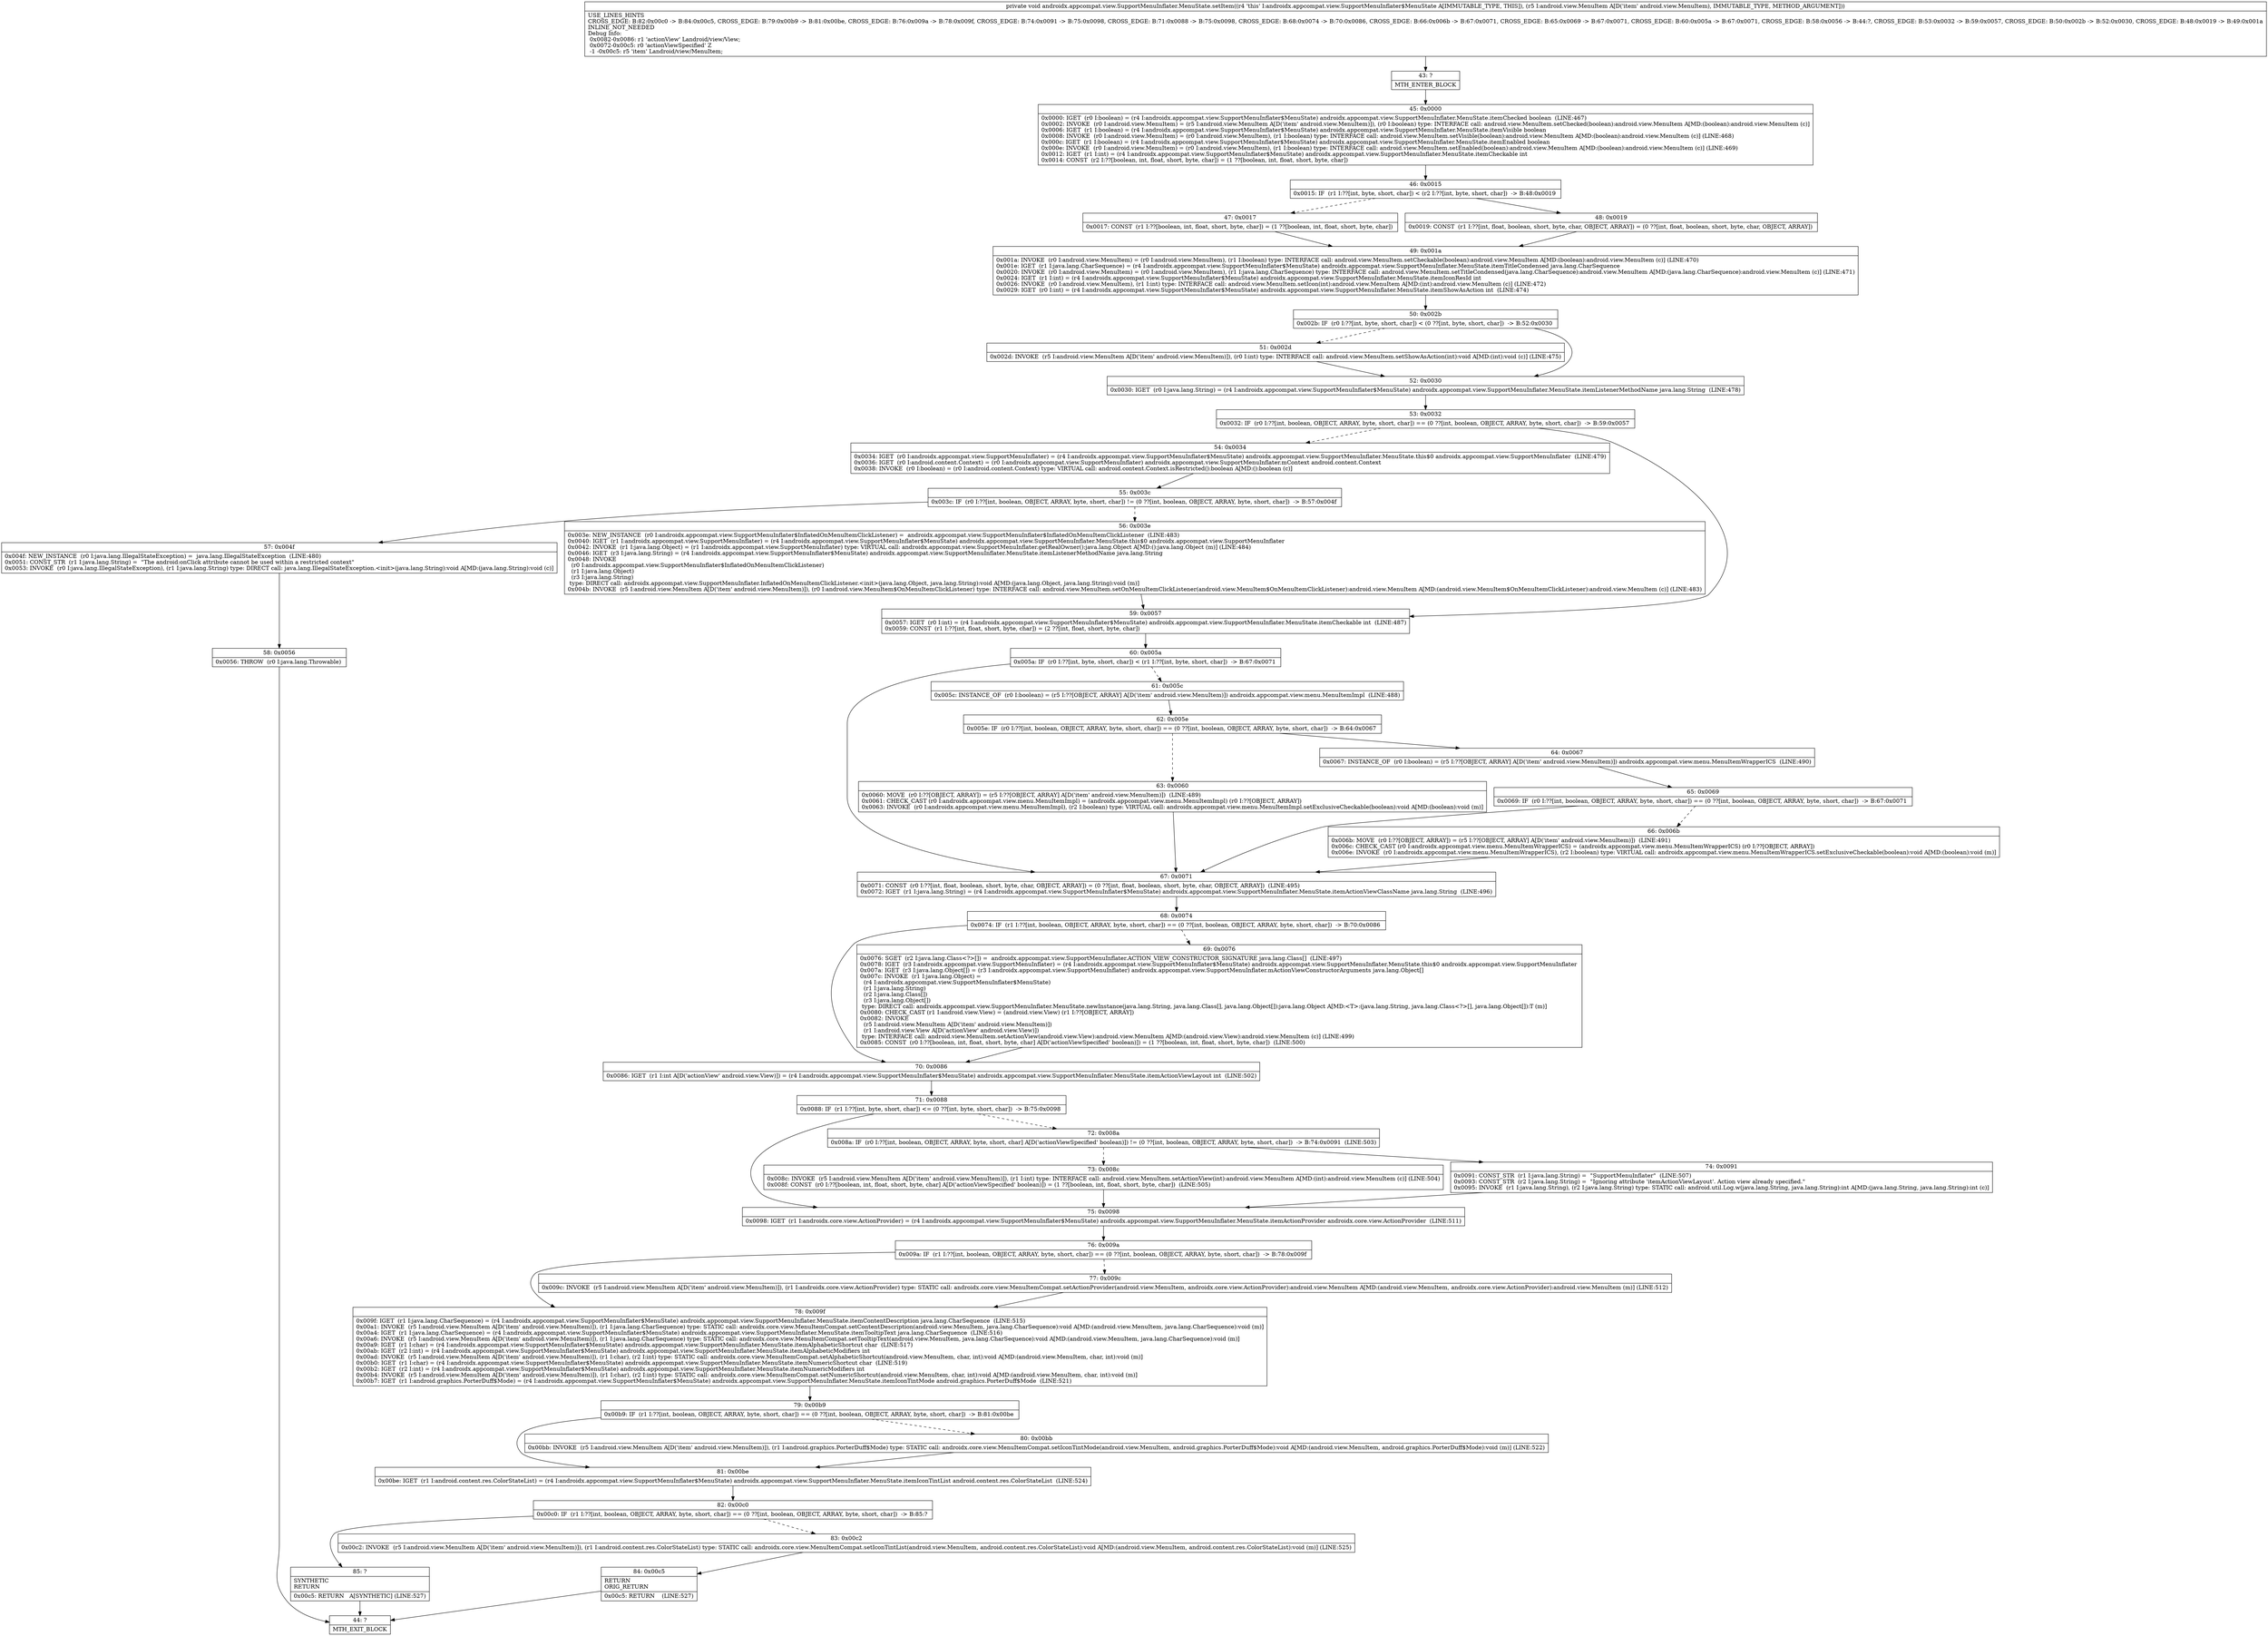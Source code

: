 digraph "CFG forandroidx.appcompat.view.SupportMenuInflater.MenuState.setItem(Landroid\/view\/MenuItem;)V" {
Node_43 [shape=record,label="{43\:\ ?|MTH_ENTER_BLOCK\l}"];
Node_45 [shape=record,label="{45\:\ 0x0000|0x0000: IGET  (r0 I:boolean) = (r4 I:androidx.appcompat.view.SupportMenuInflater$MenuState) androidx.appcompat.view.SupportMenuInflater.MenuState.itemChecked boolean  (LINE:467)\l0x0002: INVOKE  (r0 I:android.view.MenuItem) = (r5 I:android.view.MenuItem A[D('item' android.view.MenuItem)]), (r0 I:boolean) type: INTERFACE call: android.view.MenuItem.setChecked(boolean):android.view.MenuItem A[MD:(boolean):android.view.MenuItem (c)]\l0x0006: IGET  (r1 I:boolean) = (r4 I:androidx.appcompat.view.SupportMenuInflater$MenuState) androidx.appcompat.view.SupportMenuInflater.MenuState.itemVisible boolean \l0x0008: INVOKE  (r0 I:android.view.MenuItem) = (r0 I:android.view.MenuItem), (r1 I:boolean) type: INTERFACE call: android.view.MenuItem.setVisible(boolean):android.view.MenuItem A[MD:(boolean):android.view.MenuItem (c)] (LINE:468)\l0x000c: IGET  (r1 I:boolean) = (r4 I:androidx.appcompat.view.SupportMenuInflater$MenuState) androidx.appcompat.view.SupportMenuInflater.MenuState.itemEnabled boolean \l0x000e: INVOKE  (r0 I:android.view.MenuItem) = (r0 I:android.view.MenuItem), (r1 I:boolean) type: INTERFACE call: android.view.MenuItem.setEnabled(boolean):android.view.MenuItem A[MD:(boolean):android.view.MenuItem (c)] (LINE:469)\l0x0012: IGET  (r1 I:int) = (r4 I:androidx.appcompat.view.SupportMenuInflater$MenuState) androidx.appcompat.view.SupportMenuInflater.MenuState.itemCheckable int \l0x0014: CONST  (r2 I:??[boolean, int, float, short, byte, char]) = (1 ??[boolean, int, float, short, byte, char]) \l}"];
Node_46 [shape=record,label="{46\:\ 0x0015|0x0015: IF  (r1 I:??[int, byte, short, char]) \< (r2 I:??[int, byte, short, char])  \-\> B:48:0x0019 \l}"];
Node_47 [shape=record,label="{47\:\ 0x0017|0x0017: CONST  (r1 I:??[boolean, int, float, short, byte, char]) = (1 ??[boolean, int, float, short, byte, char]) \l}"];
Node_49 [shape=record,label="{49\:\ 0x001a|0x001a: INVOKE  (r0 I:android.view.MenuItem) = (r0 I:android.view.MenuItem), (r1 I:boolean) type: INTERFACE call: android.view.MenuItem.setCheckable(boolean):android.view.MenuItem A[MD:(boolean):android.view.MenuItem (c)] (LINE:470)\l0x001e: IGET  (r1 I:java.lang.CharSequence) = (r4 I:androidx.appcompat.view.SupportMenuInflater$MenuState) androidx.appcompat.view.SupportMenuInflater.MenuState.itemTitleCondensed java.lang.CharSequence \l0x0020: INVOKE  (r0 I:android.view.MenuItem) = (r0 I:android.view.MenuItem), (r1 I:java.lang.CharSequence) type: INTERFACE call: android.view.MenuItem.setTitleCondensed(java.lang.CharSequence):android.view.MenuItem A[MD:(java.lang.CharSequence):android.view.MenuItem (c)] (LINE:471)\l0x0024: IGET  (r1 I:int) = (r4 I:androidx.appcompat.view.SupportMenuInflater$MenuState) androidx.appcompat.view.SupportMenuInflater.MenuState.itemIconResId int \l0x0026: INVOKE  (r0 I:android.view.MenuItem), (r1 I:int) type: INTERFACE call: android.view.MenuItem.setIcon(int):android.view.MenuItem A[MD:(int):android.view.MenuItem (c)] (LINE:472)\l0x0029: IGET  (r0 I:int) = (r4 I:androidx.appcompat.view.SupportMenuInflater$MenuState) androidx.appcompat.view.SupportMenuInflater.MenuState.itemShowAsAction int  (LINE:474)\l}"];
Node_50 [shape=record,label="{50\:\ 0x002b|0x002b: IF  (r0 I:??[int, byte, short, char]) \< (0 ??[int, byte, short, char])  \-\> B:52:0x0030 \l}"];
Node_51 [shape=record,label="{51\:\ 0x002d|0x002d: INVOKE  (r5 I:android.view.MenuItem A[D('item' android.view.MenuItem)]), (r0 I:int) type: INTERFACE call: android.view.MenuItem.setShowAsAction(int):void A[MD:(int):void (c)] (LINE:475)\l}"];
Node_52 [shape=record,label="{52\:\ 0x0030|0x0030: IGET  (r0 I:java.lang.String) = (r4 I:androidx.appcompat.view.SupportMenuInflater$MenuState) androidx.appcompat.view.SupportMenuInflater.MenuState.itemListenerMethodName java.lang.String  (LINE:478)\l}"];
Node_53 [shape=record,label="{53\:\ 0x0032|0x0032: IF  (r0 I:??[int, boolean, OBJECT, ARRAY, byte, short, char]) == (0 ??[int, boolean, OBJECT, ARRAY, byte, short, char])  \-\> B:59:0x0057 \l}"];
Node_54 [shape=record,label="{54\:\ 0x0034|0x0034: IGET  (r0 I:androidx.appcompat.view.SupportMenuInflater) = (r4 I:androidx.appcompat.view.SupportMenuInflater$MenuState) androidx.appcompat.view.SupportMenuInflater.MenuState.this$0 androidx.appcompat.view.SupportMenuInflater  (LINE:479)\l0x0036: IGET  (r0 I:android.content.Context) = (r0 I:androidx.appcompat.view.SupportMenuInflater) androidx.appcompat.view.SupportMenuInflater.mContext android.content.Context \l0x0038: INVOKE  (r0 I:boolean) = (r0 I:android.content.Context) type: VIRTUAL call: android.content.Context.isRestricted():boolean A[MD:():boolean (c)]\l}"];
Node_55 [shape=record,label="{55\:\ 0x003c|0x003c: IF  (r0 I:??[int, boolean, OBJECT, ARRAY, byte, short, char]) != (0 ??[int, boolean, OBJECT, ARRAY, byte, short, char])  \-\> B:57:0x004f \l}"];
Node_56 [shape=record,label="{56\:\ 0x003e|0x003e: NEW_INSTANCE  (r0 I:androidx.appcompat.view.SupportMenuInflater$InflatedOnMenuItemClickListener) =  androidx.appcompat.view.SupportMenuInflater$InflatedOnMenuItemClickListener  (LINE:483)\l0x0040: IGET  (r1 I:androidx.appcompat.view.SupportMenuInflater) = (r4 I:androidx.appcompat.view.SupportMenuInflater$MenuState) androidx.appcompat.view.SupportMenuInflater.MenuState.this$0 androidx.appcompat.view.SupportMenuInflater \l0x0042: INVOKE  (r1 I:java.lang.Object) = (r1 I:androidx.appcompat.view.SupportMenuInflater) type: VIRTUAL call: androidx.appcompat.view.SupportMenuInflater.getRealOwner():java.lang.Object A[MD:():java.lang.Object (m)] (LINE:484)\l0x0046: IGET  (r3 I:java.lang.String) = (r4 I:androidx.appcompat.view.SupportMenuInflater$MenuState) androidx.appcompat.view.SupportMenuInflater.MenuState.itemListenerMethodName java.lang.String \l0x0048: INVOKE  \l  (r0 I:androidx.appcompat.view.SupportMenuInflater$InflatedOnMenuItemClickListener)\l  (r1 I:java.lang.Object)\l  (r3 I:java.lang.String)\l type: DIRECT call: androidx.appcompat.view.SupportMenuInflater.InflatedOnMenuItemClickListener.\<init\>(java.lang.Object, java.lang.String):void A[MD:(java.lang.Object, java.lang.String):void (m)]\l0x004b: INVOKE  (r5 I:android.view.MenuItem A[D('item' android.view.MenuItem)]), (r0 I:android.view.MenuItem$OnMenuItemClickListener) type: INTERFACE call: android.view.MenuItem.setOnMenuItemClickListener(android.view.MenuItem$OnMenuItemClickListener):android.view.MenuItem A[MD:(android.view.MenuItem$OnMenuItemClickListener):android.view.MenuItem (c)] (LINE:483)\l}"];
Node_57 [shape=record,label="{57\:\ 0x004f|0x004f: NEW_INSTANCE  (r0 I:java.lang.IllegalStateException) =  java.lang.IllegalStateException  (LINE:480)\l0x0051: CONST_STR  (r1 I:java.lang.String) =  \"The android:onClick attribute cannot be used within a restricted context\" \l0x0053: INVOKE  (r0 I:java.lang.IllegalStateException), (r1 I:java.lang.String) type: DIRECT call: java.lang.IllegalStateException.\<init\>(java.lang.String):void A[MD:(java.lang.String):void (c)]\l}"];
Node_58 [shape=record,label="{58\:\ 0x0056|0x0056: THROW  (r0 I:java.lang.Throwable) \l}"];
Node_44 [shape=record,label="{44\:\ ?|MTH_EXIT_BLOCK\l}"];
Node_59 [shape=record,label="{59\:\ 0x0057|0x0057: IGET  (r0 I:int) = (r4 I:androidx.appcompat.view.SupportMenuInflater$MenuState) androidx.appcompat.view.SupportMenuInflater.MenuState.itemCheckable int  (LINE:487)\l0x0059: CONST  (r1 I:??[int, float, short, byte, char]) = (2 ??[int, float, short, byte, char]) \l}"];
Node_60 [shape=record,label="{60\:\ 0x005a|0x005a: IF  (r0 I:??[int, byte, short, char]) \< (r1 I:??[int, byte, short, char])  \-\> B:67:0x0071 \l}"];
Node_61 [shape=record,label="{61\:\ 0x005c|0x005c: INSTANCE_OF  (r0 I:boolean) = (r5 I:??[OBJECT, ARRAY] A[D('item' android.view.MenuItem)]) androidx.appcompat.view.menu.MenuItemImpl  (LINE:488)\l}"];
Node_62 [shape=record,label="{62\:\ 0x005e|0x005e: IF  (r0 I:??[int, boolean, OBJECT, ARRAY, byte, short, char]) == (0 ??[int, boolean, OBJECT, ARRAY, byte, short, char])  \-\> B:64:0x0067 \l}"];
Node_63 [shape=record,label="{63\:\ 0x0060|0x0060: MOVE  (r0 I:??[OBJECT, ARRAY]) = (r5 I:??[OBJECT, ARRAY] A[D('item' android.view.MenuItem)])  (LINE:489)\l0x0061: CHECK_CAST (r0 I:androidx.appcompat.view.menu.MenuItemImpl) = (androidx.appcompat.view.menu.MenuItemImpl) (r0 I:??[OBJECT, ARRAY]) \l0x0063: INVOKE  (r0 I:androidx.appcompat.view.menu.MenuItemImpl), (r2 I:boolean) type: VIRTUAL call: androidx.appcompat.view.menu.MenuItemImpl.setExclusiveCheckable(boolean):void A[MD:(boolean):void (m)]\l}"];
Node_64 [shape=record,label="{64\:\ 0x0067|0x0067: INSTANCE_OF  (r0 I:boolean) = (r5 I:??[OBJECT, ARRAY] A[D('item' android.view.MenuItem)]) androidx.appcompat.view.menu.MenuItemWrapperICS  (LINE:490)\l}"];
Node_65 [shape=record,label="{65\:\ 0x0069|0x0069: IF  (r0 I:??[int, boolean, OBJECT, ARRAY, byte, short, char]) == (0 ??[int, boolean, OBJECT, ARRAY, byte, short, char])  \-\> B:67:0x0071 \l}"];
Node_66 [shape=record,label="{66\:\ 0x006b|0x006b: MOVE  (r0 I:??[OBJECT, ARRAY]) = (r5 I:??[OBJECT, ARRAY] A[D('item' android.view.MenuItem)])  (LINE:491)\l0x006c: CHECK_CAST (r0 I:androidx.appcompat.view.menu.MenuItemWrapperICS) = (androidx.appcompat.view.menu.MenuItemWrapperICS) (r0 I:??[OBJECT, ARRAY]) \l0x006e: INVOKE  (r0 I:androidx.appcompat.view.menu.MenuItemWrapperICS), (r2 I:boolean) type: VIRTUAL call: androidx.appcompat.view.menu.MenuItemWrapperICS.setExclusiveCheckable(boolean):void A[MD:(boolean):void (m)]\l}"];
Node_67 [shape=record,label="{67\:\ 0x0071|0x0071: CONST  (r0 I:??[int, float, boolean, short, byte, char, OBJECT, ARRAY]) = (0 ??[int, float, boolean, short, byte, char, OBJECT, ARRAY])  (LINE:495)\l0x0072: IGET  (r1 I:java.lang.String) = (r4 I:androidx.appcompat.view.SupportMenuInflater$MenuState) androidx.appcompat.view.SupportMenuInflater.MenuState.itemActionViewClassName java.lang.String  (LINE:496)\l}"];
Node_68 [shape=record,label="{68\:\ 0x0074|0x0074: IF  (r1 I:??[int, boolean, OBJECT, ARRAY, byte, short, char]) == (0 ??[int, boolean, OBJECT, ARRAY, byte, short, char])  \-\> B:70:0x0086 \l}"];
Node_69 [shape=record,label="{69\:\ 0x0076|0x0076: SGET  (r2 I:java.lang.Class\<?\>[]) =  androidx.appcompat.view.SupportMenuInflater.ACTION_VIEW_CONSTRUCTOR_SIGNATURE java.lang.Class[]  (LINE:497)\l0x0078: IGET  (r3 I:androidx.appcompat.view.SupportMenuInflater) = (r4 I:androidx.appcompat.view.SupportMenuInflater$MenuState) androidx.appcompat.view.SupportMenuInflater.MenuState.this$0 androidx.appcompat.view.SupportMenuInflater \l0x007a: IGET  (r3 I:java.lang.Object[]) = (r3 I:androidx.appcompat.view.SupportMenuInflater) androidx.appcompat.view.SupportMenuInflater.mActionViewConstructorArguments java.lang.Object[] \l0x007c: INVOKE  (r1 I:java.lang.Object) = \l  (r4 I:androidx.appcompat.view.SupportMenuInflater$MenuState)\l  (r1 I:java.lang.String)\l  (r2 I:java.lang.Class[])\l  (r3 I:java.lang.Object[])\l type: DIRECT call: androidx.appcompat.view.SupportMenuInflater.MenuState.newInstance(java.lang.String, java.lang.Class[], java.lang.Object[]):java.lang.Object A[MD:\<T\>:(java.lang.String, java.lang.Class\<?\>[], java.lang.Object[]):T (m)]\l0x0080: CHECK_CAST (r1 I:android.view.View) = (android.view.View) (r1 I:??[OBJECT, ARRAY]) \l0x0082: INVOKE  \l  (r5 I:android.view.MenuItem A[D('item' android.view.MenuItem)])\l  (r1 I:android.view.View A[D('actionView' android.view.View)])\l type: INTERFACE call: android.view.MenuItem.setActionView(android.view.View):android.view.MenuItem A[MD:(android.view.View):android.view.MenuItem (c)] (LINE:499)\l0x0085: CONST  (r0 I:??[boolean, int, float, short, byte, char] A[D('actionViewSpecified' boolean)]) = (1 ??[boolean, int, float, short, byte, char])  (LINE:500)\l}"];
Node_70 [shape=record,label="{70\:\ 0x0086|0x0086: IGET  (r1 I:int A[D('actionView' android.view.View)]) = (r4 I:androidx.appcompat.view.SupportMenuInflater$MenuState) androidx.appcompat.view.SupportMenuInflater.MenuState.itemActionViewLayout int  (LINE:502)\l}"];
Node_71 [shape=record,label="{71\:\ 0x0088|0x0088: IF  (r1 I:??[int, byte, short, char]) \<= (0 ??[int, byte, short, char])  \-\> B:75:0x0098 \l}"];
Node_72 [shape=record,label="{72\:\ 0x008a|0x008a: IF  (r0 I:??[int, boolean, OBJECT, ARRAY, byte, short, char] A[D('actionViewSpecified' boolean)]) != (0 ??[int, boolean, OBJECT, ARRAY, byte, short, char])  \-\> B:74:0x0091  (LINE:503)\l}"];
Node_73 [shape=record,label="{73\:\ 0x008c|0x008c: INVOKE  (r5 I:android.view.MenuItem A[D('item' android.view.MenuItem)]), (r1 I:int) type: INTERFACE call: android.view.MenuItem.setActionView(int):android.view.MenuItem A[MD:(int):android.view.MenuItem (c)] (LINE:504)\l0x008f: CONST  (r0 I:??[boolean, int, float, short, byte, char] A[D('actionViewSpecified' boolean)]) = (1 ??[boolean, int, float, short, byte, char])  (LINE:505)\l}"];
Node_74 [shape=record,label="{74\:\ 0x0091|0x0091: CONST_STR  (r1 I:java.lang.String) =  \"SupportMenuInflater\"  (LINE:507)\l0x0093: CONST_STR  (r2 I:java.lang.String) =  \"Ignoring attribute 'itemActionViewLayout'. Action view already specified.\" \l0x0095: INVOKE  (r1 I:java.lang.String), (r2 I:java.lang.String) type: STATIC call: android.util.Log.w(java.lang.String, java.lang.String):int A[MD:(java.lang.String, java.lang.String):int (c)]\l}"];
Node_75 [shape=record,label="{75\:\ 0x0098|0x0098: IGET  (r1 I:androidx.core.view.ActionProvider) = (r4 I:androidx.appcompat.view.SupportMenuInflater$MenuState) androidx.appcompat.view.SupportMenuInflater.MenuState.itemActionProvider androidx.core.view.ActionProvider  (LINE:511)\l}"];
Node_76 [shape=record,label="{76\:\ 0x009a|0x009a: IF  (r1 I:??[int, boolean, OBJECT, ARRAY, byte, short, char]) == (0 ??[int, boolean, OBJECT, ARRAY, byte, short, char])  \-\> B:78:0x009f \l}"];
Node_77 [shape=record,label="{77\:\ 0x009c|0x009c: INVOKE  (r5 I:android.view.MenuItem A[D('item' android.view.MenuItem)]), (r1 I:androidx.core.view.ActionProvider) type: STATIC call: androidx.core.view.MenuItemCompat.setActionProvider(android.view.MenuItem, androidx.core.view.ActionProvider):android.view.MenuItem A[MD:(android.view.MenuItem, androidx.core.view.ActionProvider):android.view.MenuItem (m)] (LINE:512)\l}"];
Node_78 [shape=record,label="{78\:\ 0x009f|0x009f: IGET  (r1 I:java.lang.CharSequence) = (r4 I:androidx.appcompat.view.SupportMenuInflater$MenuState) androidx.appcompat.view.SupportMenuInflater.MenuState.itemContentDescription java.lang.CharSequence  (LINE:515)\l0x00a1: INVOKE  (r5 I:android.view.MenuItem A[D('item' android.view.MenuItem)]), (r1 I:java.lang.CharSequence) type: STATIC call: androidx.core.view.MenuItemCompat.setContentDescription(android.view.MenuItem, java.lang.CharSequence):void A[MD:(android.view.MenuItem, java.lang.CharSequence):void (m)]\l0x00a4: IGET  (r1 I:java.lang.CharSequence) = (r4 I:androidx.appcompat.view.SupportMenuInflater$MenuState) androidx.appcompat.view.SupportMenuInflater.MenuState.itemTooltipText java.lang.CharSequence  (LINE:516)\l0x00a6: INVOKE  (r5 I:android.view.MenuItem A[D('item' android.view.MenuItem)]), (r1 I:java.lang.CharSequence) type: STATIC call: androidx.core.view.MenuItemCompat.setTooltipText(android.view.MenuItem, java.lang.CharSequence):void A[MD:(android.view.MenuItem, java.lang.CharSequence):void (m)]\l0x00a9: IGET  (r1 I:char) = (r4 I:androidx.appcompat.view.SupportMenuInflater$MenuState) androidx.appcompat.view.SupportMenuInflater.MenuState.itemAlphabeticShortcut char  (LINE:517)\l0x00ab: IGET  (r2 I:int) = (r4 I:androidx.appcompat.view.SupportMenuInflater$MenuState) androidx.appcompat.view.SupportMenuInflater.MenuState.itemAlphabeticModifiers int \l0x00ad: INVOKE  (r5 I:android.view.MenuItem A[D('item' android.view.MenuItem)]), (r1 I:char), (r2 I:int) type: STATIC call: androidx.core.view.MenuItemCompat.setAlphabeticShortcut(android.view.MenuItem, char, int):void A[MD:(android.view.MenuItem, char, int):void (m)]\l0x00b0: IGET  (r1 I:char) = (r4 I:androidx.appcompat.view.SupportMenuInflater$MenuState) androidx.appcompat.view.SupportMenuInflater.MenuState.itemNumericShortcut char  (LINE:519)\l0x00b2: IGET  (r2 I:int) = (r4 I:androidx.appcompat.view.SupportMenuInflater$MenuState) androidx.appcompat.view.SupportMenuInflater.MenuState.itemNumericModifiers int \l0x00b4: INVOKE  (r5 I:android.view.MenuItem A[D('item' android.view.MenuItem)]), (r1 I:char), (r2 I:int) type: STATIC call: androidx.core.view.MenuItemCompat.setNumericShortcut(android.view.MenuItem, char, int):void A[MD:(android.view.MenuItem, char, int):void (m)]\l0x00b7: IGET  (r1 I:android.graphics.PorterDuff$Mode) = (r4 I:androidx.appcompat.view.SupportMenuInflater$MenuState) androidx.appcompat.view.SupportMenuInflater.MenuState.itemIconTintMode android.graphics.PorterDuff$Mode  (LINE:521)\l}"];
Node_79 [shape=record,label="{79\:\ 0x00b9|0x00b9: IF  (r1 I:??[int, boolean, OBJECT, ARRAY, byte, short, char]) == (0 ??[int, boolean, OBJECT, ARRAY, byte, short, char])  \-\> B:81:0x00be \l}"];
Node_80 [shape=record,label="{80\:\ 0x00bb|0x00bb: INVOKE  (r5 I:android.view.MenuItem A[D('item' android.view.MenuItem)]), (r1 I:android.graphics.PorterDuff$Mode) type: STATIC call: androidx.core.view.MenuItemCompat.setIconTintMode(android.view.MenuItem, android.graphics.PorterDuff$Mode):void A[MD:(android.view.MenuItem, android.graphics.PorterDuff$Mode):void (m)] (LINE:522)\l}"];
Node_81 [shape=record,label="{81\:\ 0x00be|0x00be: IGET  (r1 I:android.content.res.ColorStateList) = (r4 I:androidx.appcompat.view.SupportMenuInflater$MenuState) androidx.appcompat.view.SupportMenuInflater.MenuState.itemIconTintList android.content.res.ColorStateList  (LINE:524)\l}"];
Node_82 [shape=record,label="{82\:\ 0x00c0|0x00c0: IF  (r1 I:??[int, boolean, OBJECT, ARRAY, byte, short, char]) == (0 ??[int, boolean, OBJECT, ARRAY, byte, short, char])  \-\> B:85:? \l}"];
Node_83 [shape=record,label="{83\:\ 0x00c2|0x00c2: INVOKE  (r5 I:android.view.MenuItem A[D('item' android.view.MenuItem)]), (r1 I:android.content.res.ColorStateList) type: STATIC call: androidx.core.view.MenuItemCompat.setIconTintList(android.view.MenuItem, android.content.res.ColorStateList):void A[MD:(android.view.MenuItem, android.content.res.ColorStateList):void (m)] (LINE:525)\l}"];
Node_84 [shape=record,label="{84\:\ 0x00c5|RETURN\lORIG_RETURN\l|0x00c5: RETURN    (LINE:527)\l}"];
Node_85 [shape=record,label="{85\:\ ?|SYNTHETIC\lRETURN\l|0x00c5: RETURN   A[SYNTHETIC] (LINE:527)\l}"];
Node_48 [shape=record,label="{48\:\ 0x0019|0x0019: CONST  (r1 I:??[int, float, boolean, short, byte, char, OBJECT, ARRAY]) = (0 ??[int, float, boolean, short, byte, char, OBJECT, ARRAY]) \l}"];
MethodNode[shape=record,label="{private void androidx.appcompat.view.SupportMenuInflater.MenuState.setItem((r4 'this' I:androidx.appcompat.view.SupportMenuInflater$MenuState A[IMMUTABLE_TYPE, THIS]), (r5 I:android.view.MenuItem A[D('item' android.view.MenuItem), IMMUTABLE_TYPE, METHOD_ARGUMENT]))  | USE_LINES_HINTS\lCROSS_EDGE: B:82:0x00c0 \-\> B:84:0x00c5, CROSS_EDGE: B:79:0x00b9 \-\> B:81:0x00be, CROSS_EDGE: B:76:0x009a \-\> B:78:0x009f, CROSS_EDGE: B:74:0x0091 \-\> B:75:0x0098, CROSS_EDGE: B:71:0x0088 \-\> B:75:0x0098, CROSS_EDGE: B:68:0x0074 \-\> B:70:0x0086, CROSS_EDGE: B:66:0x006b \-\> B:67:0x0071, CROSS_EDGE: B:65:0x0069 \-\> B:67:0x0071, CROSS_EDGE: B:60:0x005a \-\> B:67:0x0071, CROSS_EDGE: B:58:0x0056 \-\> B:44:?, CROSS_EDGE: B:53:0x0032 \-\> B:59:0x0057, CROSS_EDGE: B:50:0x002b \-\> B:52:0x0030, CROSS_EDGE: B:48:0x0019 \-\> B:49:0x001a\lINLINE_NOT_NEEDED\lDebug Info:\l  0x0082\-0x0086: r1 'actionView' Landroid\/view\/View;\l  0x0072\-0x00c5: r0 'actionViewSpecified' Z\l  \-1 \-0x00c5: r5 'item' Landroid\/view\/MenuItem;\l}"];
MethodNode -> Node_43;Node_43 -> Node_45;
Node_45 -> Node_46;
Node_46 -> Node_47[style=dashed];
Node_46 -> Node_48;
Node_47 -> Node_49;
Node_49 -> Node_50;
Node_50 -> Node_51[style=dashed];
Node_50 -> Node_52;
Node_51 -> Node_52;
Node_52 -> Node_53;
Node_53 -> Node_54[style=dashed];
Node_53 -> Node_59;
Node_54 -> Node_55;
Node_55 -> Node_56[style=dashed];
Node_55 -> Node_57;
Node_56 -> Node_59;
Node_57 -> Node_58;
Node_58 -> Node_44;
Node_59 -> Node_60;
Node_60 -> Node_61[style=dashed];
Node_60 -> Node_67;
Node_61 -> Node_62;
Node_62 -> Node_63[style=dashed];
Node_62 -> Node_64;
Node_63 -> Node_67;
Node_64 -> Node_65;
Node_65 -> Node_66[style=dashed];
Node_65 -> Node_67;
Node_66 -> Node_67;
Node_67 -> Node_68;
Node_68 -> Node_69[style=dashed];
Node_68 -> Node_70;
Node_69 -> Node_70;
Node_70 -> Node_71;
Node_71 -> Node_72[style=dashed];
Node_71 -> Node_75;
Node_72 -> Node_73[style=dashed];
Node_72 -> Node_74;
Node_73 -> Node_75;
Node_74 -> Node_75;
Node_75 -> Node_76;
Node_76 -> Node_77[style=dashed];
Node_76 -> Node_78;
Node_77 -> Node_78;
Node_78 -> Node_79;
Node_79 -> Node_80[style=dashed];
Node_79 -> Node_81;
Node_80 -> Node_81;
Node_81 -> Node_82;
Node_82 -> Node_83[style=dashed];
Node_82 -> Node_85;
Node_83 -> Node_84;
Node_84 -> Node_44;
Node_85 -> Node_44;
Node_48 -> Node_49;
}

